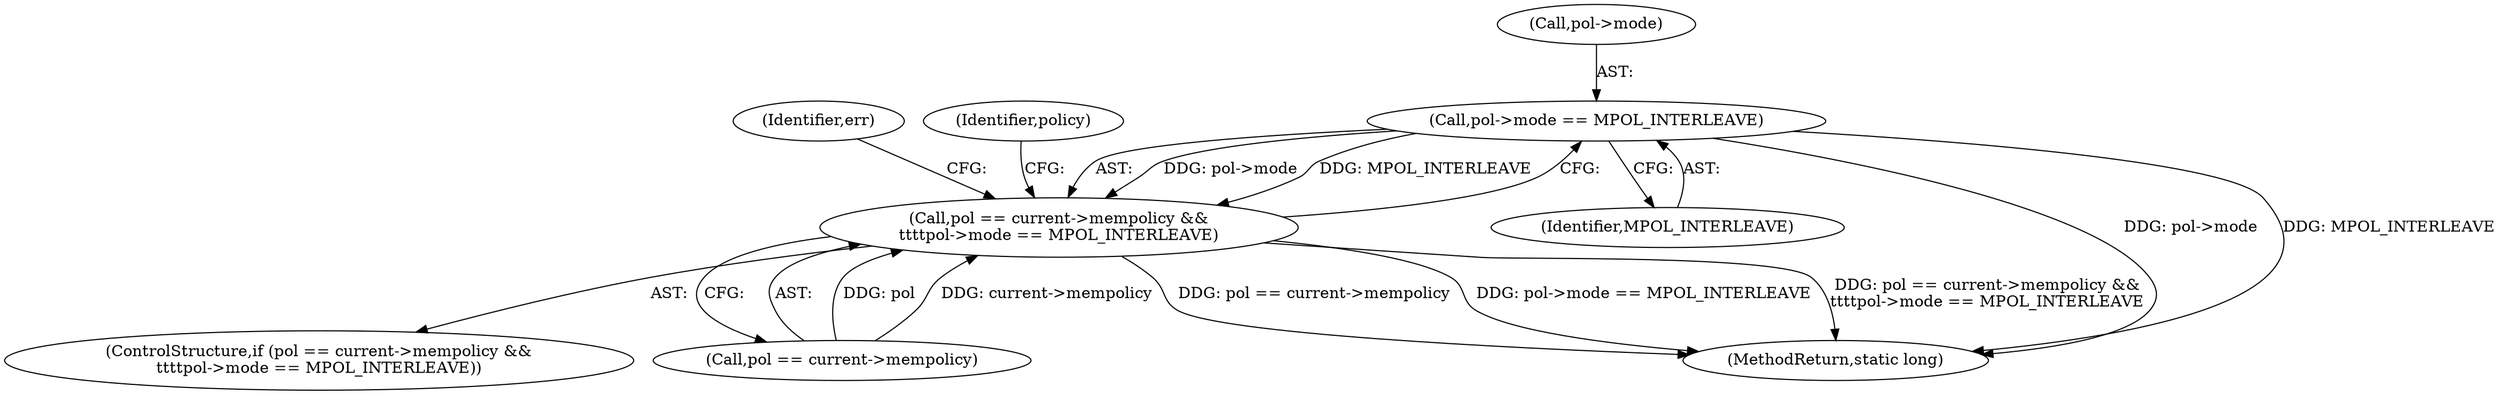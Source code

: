 digraph "0_linux_73223e4e2e3867ebf033a5a8eb2e5df0158ccc99@pointer" {
"1000264" [label="(Call,pol->mode == MPOL_INTERLEAVE)"];
"1000258" [label="(Call,pol == current->mempolicy &&\n\t\t\t\tpol->mode == MPOL_INTERLEAVE)"];
"1000258" [label="(Call,pol == current->mempolicy &&\n\t\t\t\tpol->mode == MPOL_INTERLEAVE)"];
"1000264" [label="(Call,pol->mode == MPOL_INTERLEAVE)"];
"1000259" [label="(Call,pol == current->mempolicy)"];
"1000268" [label="(Identifier,MPOL_INTERLEAVE)"];
"1000257" [label="(ControlStructure,if (pol == current->mempolicy &&\n\t\t\t\tpol->mode == MPOL_INTERLEAVE))"];
"1000265" [label="(Call,pol->mode)"];
"1000285" [label="(Identifier,err)"];
"1000352" [label="(MethodReturn,static long)"];
"1000272" [label="(Identifier,policy)"];
"1000264" -> "1000258"  [label="AST: "];
"1000264" -> "1000268"  [label="CFG: "];
"1000265" -> "1000264"  [label="AST: "];
"1000268" -> "1000264"  [label="AST: "];
"1000258" -> "1000264"  [label="CFG: "];
"1000264" -> "1000352"  [label="DDG: pol->mode"];
"1000264" -> "1000352"  [label="DDG: MPOL_INTERLEAVE"];
"1000264" -> "1000258"  [label="DDG: pol->mode"];
"1000264" -> "1000258"  [label="DDG: MPOL_INTERLEAVE"];
"1000258" -> "1000257"  [label="AST: "];
"1000258" -> "1000259"  [label="CFG: "];
"1000259" -> "1000258"  [label="AST: "];
"1000272" -> "1000258"  [label="CFG: "];
"1000285" -> "1000258"  [label="CFG: "];
"1000258" -> "1000352"  [label="DDG: pol == current->mempolicy"];
"1000258" -> "1000352"  [label="DDG: pol->mode == MPOL_INTERLEAVE"];
"1000258" -> "1000352"  [label="DDG: pol == current->mempolicy &&\n\t\t\t\tpol->mode == MPOL_INTERLEAVE"];
"1000259" -> "1000258"  [label="DDG: pol"];
"1000259" -> "1000258"  [label="DDG: current->mempolicy"];
}
